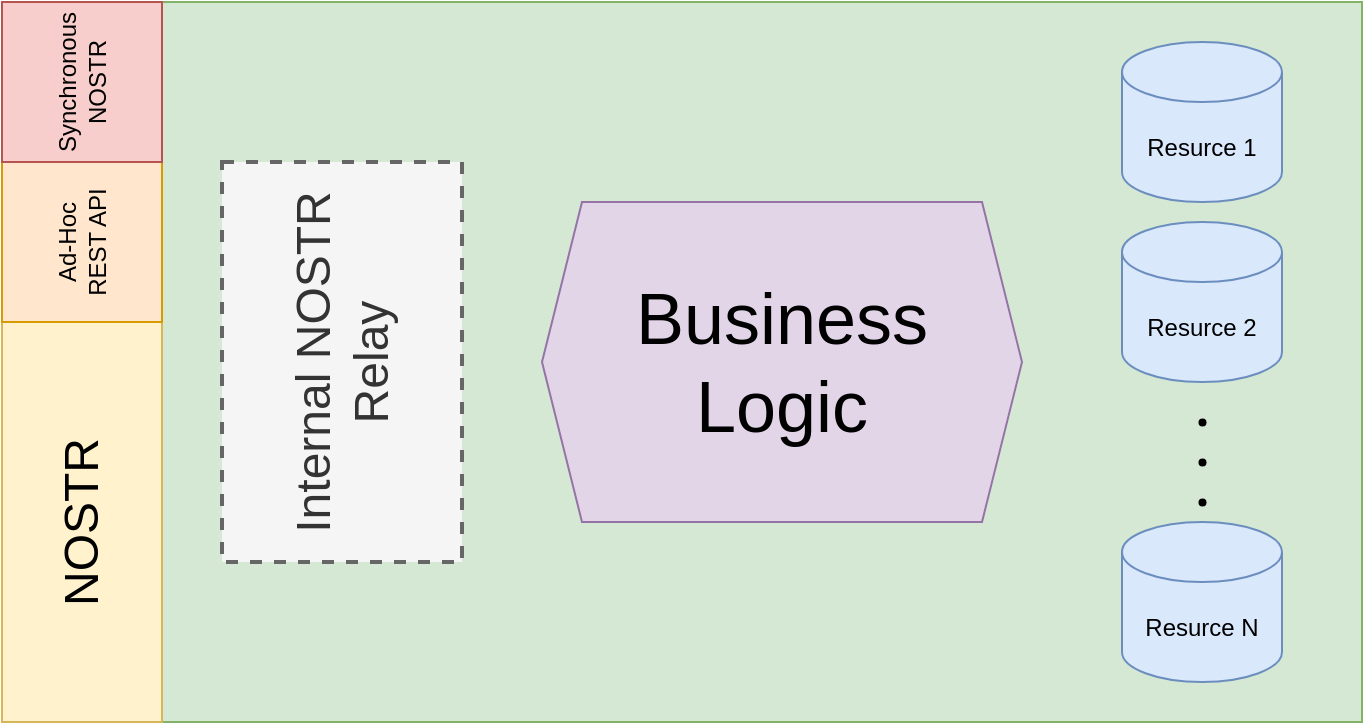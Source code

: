 <mxfile version="20.8.16" type="device"><diagram name="Page-1" id="-HGqX7ieAsQ2kr0Gd4Xc"><mxGraphModel dx="1420" dy="829" grid="1" gridSize="10" guides="1" tooltips="1" connect="1" arrows="1" fold="1" page="1" pageScale="1" pageWidth="827" pageHeight="1169" math="0" shadow="0"><root><mxCell id="0"/><mxCell id="1" parent="0"/><mxCell id="2kPKszOkhDcu4ZINMX5C-1" value="" style="rounded=0;whiteSpace=wrap;html=1;fillColor=#d5e8d4;strokeColor=#82b366;" vertex="1" parent="1"><mxGeometry x="80" y="120" width="680" height="360" as="geometry"/></mxCell><mxCell id="2kPKszOkhDcu4ZINMX5C-2" value="&lt;font style=&quot;font-size: 24px;&quot;&gt;NOSTR&lt;/font&gt;" style="rounded=0;whiteSpace=wrap;html=1;horizontal=0;fillColor=#fff2cc;strokeColor=#d6b656;" vertex="1" parent="1"><mxGeometry x="80" y="280" width="80" height="200" as="geometry"/></mxCell><mxCell id="2kPKszOkhDcu4ZINMX5C-3" value="Ad-Hoc&lt;br&gt;REST API" style="rounded=0;whiteSpace=wrap;html=1;horizontal=0;fillColor=#ffe6cc;strokeColor=#d79b00;" vertex="1" parent="1"><mxGeometry x="80" y="200" width="80" height="80" as="geometry"/></mxCell><mxCell id="2kPKszOkhDcu4ZINMX5C-4" value="Synchronous&lt;br&gt;NOSTR" style="rounded=0;whiteSpace=wrap;html=1;horizontal=0;fillColor=#f8cecc;strokeColor=#b85450;" vertex="1" parent="1"><mxGeometry x="80" y="120" width="80" height="80" as="geometry"/></mxCell><mxCell id="2kPKszOkhDcu4ZINMX5C-5" value="Resurce 1" style="shape=cylinder3;whiteSpace=wrap;html=1;boundedLbl=1;backgroundOutline=1;size=15;fillColor=#dae8fc;strokeColor=#6c8ebf;" vertex="1" parent="1"><mxGeometry x="640" y="140" width="80" height="80" as="geometry"/></mxCell><mxCell id="2kPKszOkhDcu4ZINMX5C-9" value="&lt;font style=&quot;font-size: 24px;&quot;&gt;Internal NOSTR Relay&lt;/font&gt;" style="rounded=0;whiteSpace=wrap;html=1;horizontal=0;dashed=1;strokeWidth=2;fillColor=#f5f5f5;fontColor=#333333;strokeColor=#666666;" vertex="1" parent="1"><mxGeometry x="190" y="200" width="120" height="200" as="geometry"/></mxCell><mxCell id="2kPKszOkhDcu4ZINMX5C-10" value="&lt;font style=&quot;font-size: 36px;&quot;&gt;Business&lt;br&gt;Logic&lt;/font&gt;" style="shape=hexagon;perimeter=hexagonPerimeter2;whiteSpace=wrap;html=1;fixedSize=1;fillColor=#e1d5e7;strokeColor=#9673a6;" vertex="1" parent="1"><mxGeometry x="350" y="220" width="240" height="160" as="geometry"/></mxCell><mxCell id="2kPKszOkhDcu4ZINMX5C-11" value="Resurce 2" style="shape=cylinder3;whiteSpace=wrap;html=1;boundedLbl=1;backgroundOutline=1;size=15;fillColor=#dae8fc;strokeColor=#6c8ebf;" vertex="1" parent="1"><mxGeometry x="640" y="230" width="80" height="80" as="geometry"/></mxCell><mxCell id="2kPKszOkhDcu4ZINMX5C-12" value="Resurce N" style="shape=cylinder3;whiteSpace=wrap;html=1;boundedLbl=1;backgroundOutline=1;size=15;fillColor=#dae8fc;strokeColor=#6c8ebf;" vertex="1" parent="1"><mxGeometry x="640" y="380" width="80" height="80" as="geometry"/></mxCell><mxCell id="2kPKszOkhDcu4ZINMX5C-13" value="" style="shape=waypoint;sketch=0;fillStyle=solid;size=6;pointerEvents=1;points=[];fillColor=none;resizable=0;rotatable=0;perimeter=centerPerimeter;snapToPoint=1;strokeWidth=0;" vertex="1" parent="1"><mxGeometry x="670" y="320" width="20" height="20" as="geometry"/></mxCell><mxCell id="2kPKszOkhDcu4ZINMX5C-14" value="" style="shape=waypoint;sketch=0;fillStyle=solid;size=6;pointerEvents=1;points=[];fillColor=none;resizable=0;rotatable=0;perimeter=centerPerimeter;snapToPoint=1;strokeWidth=0;" vertex="1" parent="1"><mxGeometry x="670" y="340" width="20" height="20" as="geometry"/></mxCell><mxCell id="2kPKszOkhDcu4ZINMX5C-15" value="" style="shape=waypoint;sketch=0;fillStyle=solid;size=6;pointerEvents=1;points=[];fillColor=none;resizable=0;rotatable=0;perimeter=centerPerimeter;snapToPoint=1;strokeWidth=0;" vertex="1" parent="1"><mxGeometry x="670" y="360" width="20" height="20" as="geometry"/></mxCell></root></mxGraphModel></diagram></mxfile>
